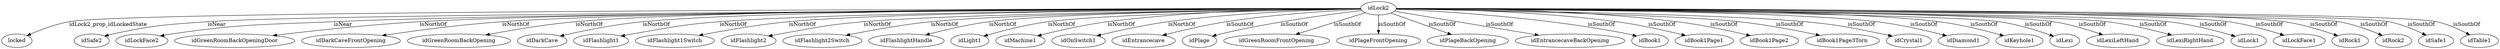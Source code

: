 strict digraph  {
idLock2 [node_type=entity_node];
locked [node_type=property_node];
idSafe2 [node_type=entity_node];
idLockFace2 [node_type=entity_node];
idGreenRoomBackOpeningDoor [node_type=entity_node];
idDarkCaveFrontOpening [node_type=entity_node];
idGreenRoomBackOpening [node_type=entity_node];
idDarkCave [node_type=entity_node];
idFlashlight1 [node_type=entity_node];
idFlashlight1Switch [node_type=entity_node];
idFlashlight2 [node_type=entity_node];
idFlashlight2Switch [node_type=entity_node];
idFlashlightHandle [node_type=entity_node];
idLight1 [node_type=entity_node];
idMachine1 [node_type=entity_node];
idOnSwitch1 [node_type=entity_node];
idEntrancecave [node_type=entity_node];
idPlage [node_type=entity_node];
idGreenRoomFrontOpening [node_type=entity_node];
idPlageFrontOpening [node_type=entity_node];
idPlageBackOpening [node_type=entity_node];
idEntrancecaveBackOpening [node_type=entity_node];
idBook1 [node_type=entity_node];
idBook1Page1 [node_type=entity_node];
idBook1Page2 [node_type=entity_node];
idBook1Page3Torn [node_type=entity_node];
idCrystal1 [node_type=entity_node];
idDiamond1 [node_type=entity_node];
idKeyhole1 [node_type=entity_node];
idLexi [node_type=entity_node];
idLexiLeftHand [node_type=entity_node];
idLexiRightHand [node_type=entity_node];
idLock1 [node_type=entity_node];
idLockFace1 [node_type=entity_node];
idRock1 [node_type=entity_node];
idRock2 [node_type=entity_node];
idSafe1 [node_type=entity_node];
idTable1 [node_type=entity_node];
idLock2 -> locked  [edge_type=property, label=idLock2_prop_idLockedState];
idLock2 -> idSafe2  [edge_type=relationship, label=isNear];
idLock2 -> idLockFace2  [edge_type=relationship, label=isNear];
idLock2 -> idGreenRoomBackOpeningDoor  [edge_type=relationship, label=isNorthOf];
idLock2 -> idDarkCaveFrontOpening  [edge_type=relationship, label=isNorthOf];
idLock2 -> idGreenRoomBackOpening  [edge_type=relationship, label=isNorthOf];
idLock2 -> idDarkCave  [edge_type=relationship, label=isNorthOf];
idLock2 -> idFlashlight1  [edge_type=relationship, label=isNorthOf];
idLock2 -> idFlashlight1Switch  [edge_type=relationship, label=isNorthOf];
idLock2 -> idFlashlight2  [edge_type=relationship, label=isNorthOf];
idLock2 -> idFlashlight2Switch  [edge_type=relationship, label=isNorthOf];
idLock2 -> idFlashlightHandle  [edge_type=relationship, label=isNorthOf];
idLock2 -> idLight1  [edge_type=relationship, label=isNorthOf];
idLock2 -> idMachine1  [edge_type=relationship, label=isNorthOf];
idLock2 -> idOnSwitch1  [edge_type=relationship, label=isNorthOf];
idLock2 -> idEntrancecave  [edge_type=relationship, label=isSouthOf];
idLock2 -> idPlage  [edge_type=relationship, label=isSouthOf];
idLock2 -> idGreenRoomFrontOpening  [edge_type=relationship, label=isSouthOf];
idLock2 -> idPlageFrontOpening  [edge_type=relationship, label=isSouthOf];
idLock2 -> idPlageBackOpening  [edge_type=relationship, label=isSouthOf];
idLock2 -> idEntrancecaveBackOpening  [edge_type=relationship, label=isSouthOf];
idLock2 -> idBook1  [edge_type=relationship, label=isSouthOf];
idLock2 -> idBook1Page1  [edge_type=relationship, label=isSouthOf];
idLock2 -> idBook1Page2  [edge_type=relationship, label=isSouthOf];
idLock2 -> idBook1Page3Torn  [edge_type=relationship, label=isSouthOf];
idLock2 -> idCrystal1  [edge_type=relationship, label=isSouthOf];
idLock2 -> idDiamond1  [edge_type=relationship, label=isSouthOf];
idLock2 -> idKeyhole1  [edge_type=relationship, label=isSouthOf];
idLock2 -> idLexi  [edge_type=relationship, label=isSouthOf];
idLock2 -> idLexiLeftHand  [edge_type=relationship, label=isSouthOf];
idLock2 -> idLexiRightHand  [edge_type=relationship, label=isSouthOf];
idLock2 -> idLock1  [edge_type=relationship, label=isSouthOf];
idLock2 -> idLockFace1  [edge_type=relationship, label=isSouthOf];
idLock2 -> idRock1  [edge_type=relationship, label=isSouthOf];
idLock2 -> idRock2  [edge_type=relationship, label=isSouthOf];
idLock2 -> idSafe1  [edge_type=relationship, label=isSouthOf];
idLock2 -> idTable1  [edge_type=relationship, label=isSouthOf];
}
